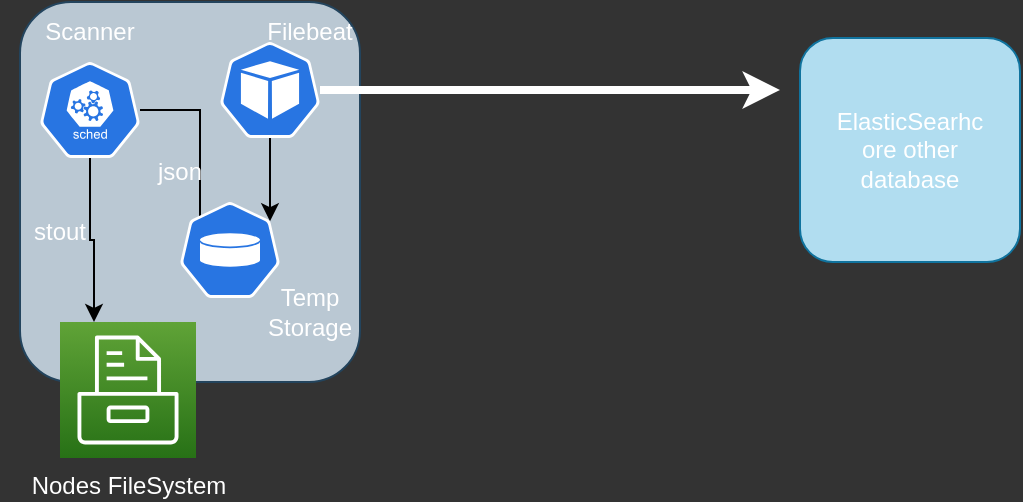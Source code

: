 <mxfile version="15.8.4" type="device"><diagram id="EV9wxjxiTUYVqEdxCJP3" name="Page-1"><mxGraphModel dx="1346" dy="690" grid="1" gridSize="10" guides="1" tooltips="1" connect="1" arrows="1" fold="1" page="1" pageScale="1" pageWidth="850" pageHeight="1100" background="#333333" math="0" shadow="0"><root><mxCell id="0"/><mxCell id="1" parent="0"/><mxCell id="JmjIkwUyvFQcrpSDbpMe-1" value="" style="rounded=1;whiteSpace=wrap;html=1;fillColor=#bac8d3;strokeColor=#23445d;" vertex="1" parent="1"><mxGeometry x="80" y="80" width="170" height="190" as="geometry"/></mxCell><mxCell id="JmjIkwUyvFQcrpSDbpMe-5" style="edgeStyle=orthogonalEdgeStyle;rounded=0;orthogonalLoop=1;jettySize=auto;html=1;entryX=0.25;entryY=0;entryDx=0;entryDy=0;entryPerimeter=0;" edge="1" parent="1" source="JmjIkwUyvFQcrpSDbpMe-2" target="JmjIkwUyvFQcrpSDbpMe-4"><mxGeometry relative="1" as="geometry"/></mxCell><mxCell id="JmjIkwUyvFQcrpSDbpMe-8" style="edgeStyle=orthogonalEdgeStyle;rounded=0;orthogonalLoop=1;jettySize=auto;html=1;entryX=0.2;entryY=0.417;entryDx=0;entryDy=0;entryPerimeter=0;" edge="1" parent="1" source="JmjIkwUyvFQcrpSDbpMe-2" target="JmjIkwUyvFQcrpSDbpMe-7"><mxGeometry relative="1" as="geometry"/></mxCell><mxCell id="JmjIkwUyvFQcrpSDbpMe-2" value="" style="sketch=0;html=1;dashed=0;whitespace=wrap;fillColor=#2875E2;strokeColor=#ffffff;points=[[0.005,0.63,0],[0.1,0.2,0],[0.9,0.2,0],[0.5,0,0],[0.995,0.63,0],[0.72,0.99,0],[0.5,1,0],[0.28,0.99,0]];shape=mxgraph.kubernetes.icon;prIcon=sched" vertex="1" parent="1"><mxGeometry x="90" y="110" width="50" height="48" as="geometry"/></mxCell><mxCell id="JmjIkwUyvFQcrpSDbpMe-4" value="&lt;font color=&quot;#ffffff&quot;&gt;Nodes FileSystem&lt;/font&gt;" style="sketch=0;points=[[0,0,0],[0.25,0,0],[0.5,0,0],[0.75,0,0],[1,0,0],[0,1,0],[0.25,1,0],[0.5,1,0],[0.75,1,0],[1,1,0],[0,0.25,0],[0,0.5,0],[0,0.75,0],[1,0.25,0],[1,0.5,0],[1,0.75,0]];outlineConnect=0;fontColor=#232F3E;gradientColor=#60A337;gradientDirection=north;fillColor=#277116;strokeColor=#ffffff;dashed=0;verticalLabelPosition=bottom;verticalAlign=top;align=center;html=1;fontSize=12;fontStyle=0;aspect=fixed;shape=mxgraph.aws4.resourceIcon;resIcon=mxgraph.aws4.storage;" vertex="1" parent="1"><mxGeometry x="100" y="240" width="68" height="68" as="geometry"/></mxCell><mxCell id="JmjIkwUyvFQcrpSDbpMe-9" style="edgeStyle=orthogonalEdgeStyle;rounded=0;orthogonalLoop=1;jettySize=auto;html=1;entryX=0.9;entryY=0.2;entryDx=0;entryDy=0;entryPerimeter=0;" edge="1" parent="1" source="JmjIkwUyvFQcrpSDbpMe-6" target="JmjIkwUyvFQcrpSDbpMe-7"><mxGeometry relative="1" as="geometry"/></mxCell><mxCell id="JmjIkwUyvFQcrpSDbpMe-13" style="edgeStyle=orthogonalEdgeStyle;rounded=0;orthogonalLoop=1;jettySize=auto;html=1;fontColor=#FFFFFF;strokeWidth=4;strokeColor=#FFFFFF;" edge="1" parent="1" source="JmjIkwUyvFQcrpSDbpMe-6"><mxGeometry relative="1" as="geometry"><mxPoint x="460" y="124" as="targetPoint"/></mxGeometry></mxCell><mxCell id="JmjIkwUyvFQcrpSDbpMe-6" value="" style="sketch=0;html=1;dashed=0;whitespace=wrap;fillColor=#2875E2;strokeColor=#ffffff;points=[[0.005,0.63,0],[0.1,0.2,0],[0.9,0.2,0],[0.5,0,0],[0.995,0.63,0],[0.72,0.99,0],[0.5,1,0],[0.28,0.99,0]];shape=mxgraph.kubernetes.icon;prIcon=pod" vertex="1" parent="1"><mxGeometry x="180" y="100" width="50" height="48" as="geometry"/></mxCell><mxCell id="JmjIkwUyvFQcrpSDbpMe-7" value="" style="sketch=0;html=1;dashed=0;whitespace=wrap;fillColor=#2875E2;strokeColor=#ffffff;points=[[0.005,0.63,0],[0.1,0.2,0],[0.9,0.2,0],[0.5,0,0],[0.995,0.63,0],[0.72,0.99,0],[0.5,1,0],[0.28,0.99,0]];shape=mxgraph.kubernetes.icon;prIcon=vol" vertex="1" parent="1"><mxGeometry x="160" y="180" width="50" height="48" as="geometry"/></mxCell><mxCell id="JmjIkwUyvFQcrpSDbpMe-10" value="&lt;font color=&quot;#ffffff&quot;&gt;Scanner&lt;/font&gt;" style="text;html=1;strokeColor=none;fillColor=none;align=center;verticalAlign=middle;whiteSpace=wrap;rounded=0;" vertex="1" parent="1"><mxGeometry x="85" y="80" width="60" height="30" as="geometry"/></mxCell><mxCell id="JmjIkwUyvFQcrpSDbpMe-11" value="Temp Storage" style="text;html=1;strokeColor=none;fillColor=none;align=center;verticalAlign=middle;whiteSpace=wrap;rounded=0;fontColor=#FFFFFF;" vertex="1" parent="1"><mxGeometry x="195" y="220" width="60" height="30" as="geometry"/></mxCell><mxCell id="JmjIkwUyvFQcrpSDbpMe-12" value="Filebeat" style="text;html=1;strokeColor=none;fillColor=none;align=center;verticalAlign=middle;whiteSpace=wrap;rounded=0;fontColor=#FFFFFF;" vertex="1" parent="1"><mxGeometry x="195" y="80" width="60" height="30" as="geometry"/></mxCell><mxCell id="JmjIkwUyvFQcrpSDbpMe-14" value="stout" style="text;html=1;strokeColor=none;fillColor=none;align=center;verticalAlign=middle;whiteSpace=wrap;rounded=0;fontColor=#FFFFFF;" vertex="1" parent="1"><mxGeometry x="70" y="180" width="60" height="30" as="geometry"/></mxCell><mxCell id="JmjIkwUyvFQcrpSDbpMe-15" value="json" style="text;html=1;strokeColor=none;fillColor=none;align=center;verticalAlign=middle;whiteSpace=wrap;rounded=0;fontColor=#FFFFFF;" vertex="1" parent="1"><mxGeometry x="130" y="150" width="60" height="30" as="geometry"/></mxCell><mxCell id="JmjIkwUyvFQcrpSDbpMe-16" value="" style="rounded=1;whiteSpace=wrap;html=1;fillColor=#b1ddf0;strokeColor=#10739e;" vertex="1" parent="1"><mxGeometry x="470" y="98" width="110" height="112" as="geometry"/></mxCell><mxCell id="JmjIkwUyvFQcrpSDbpMe-17" value="ElasticSearhc ore other database" style="text;html=1;strokeColor=none;fillColor=none;align=center;verticalAlign=middle;whiteSpace=wrap;rounded=0;fontColor=#FFFFFF;" vertex="1" parent="1"><mxGeometry x="495" y="139" width="60" height="30" as="geometry"/></mxCell></root></mxGraphModel></diagram></mxfile>